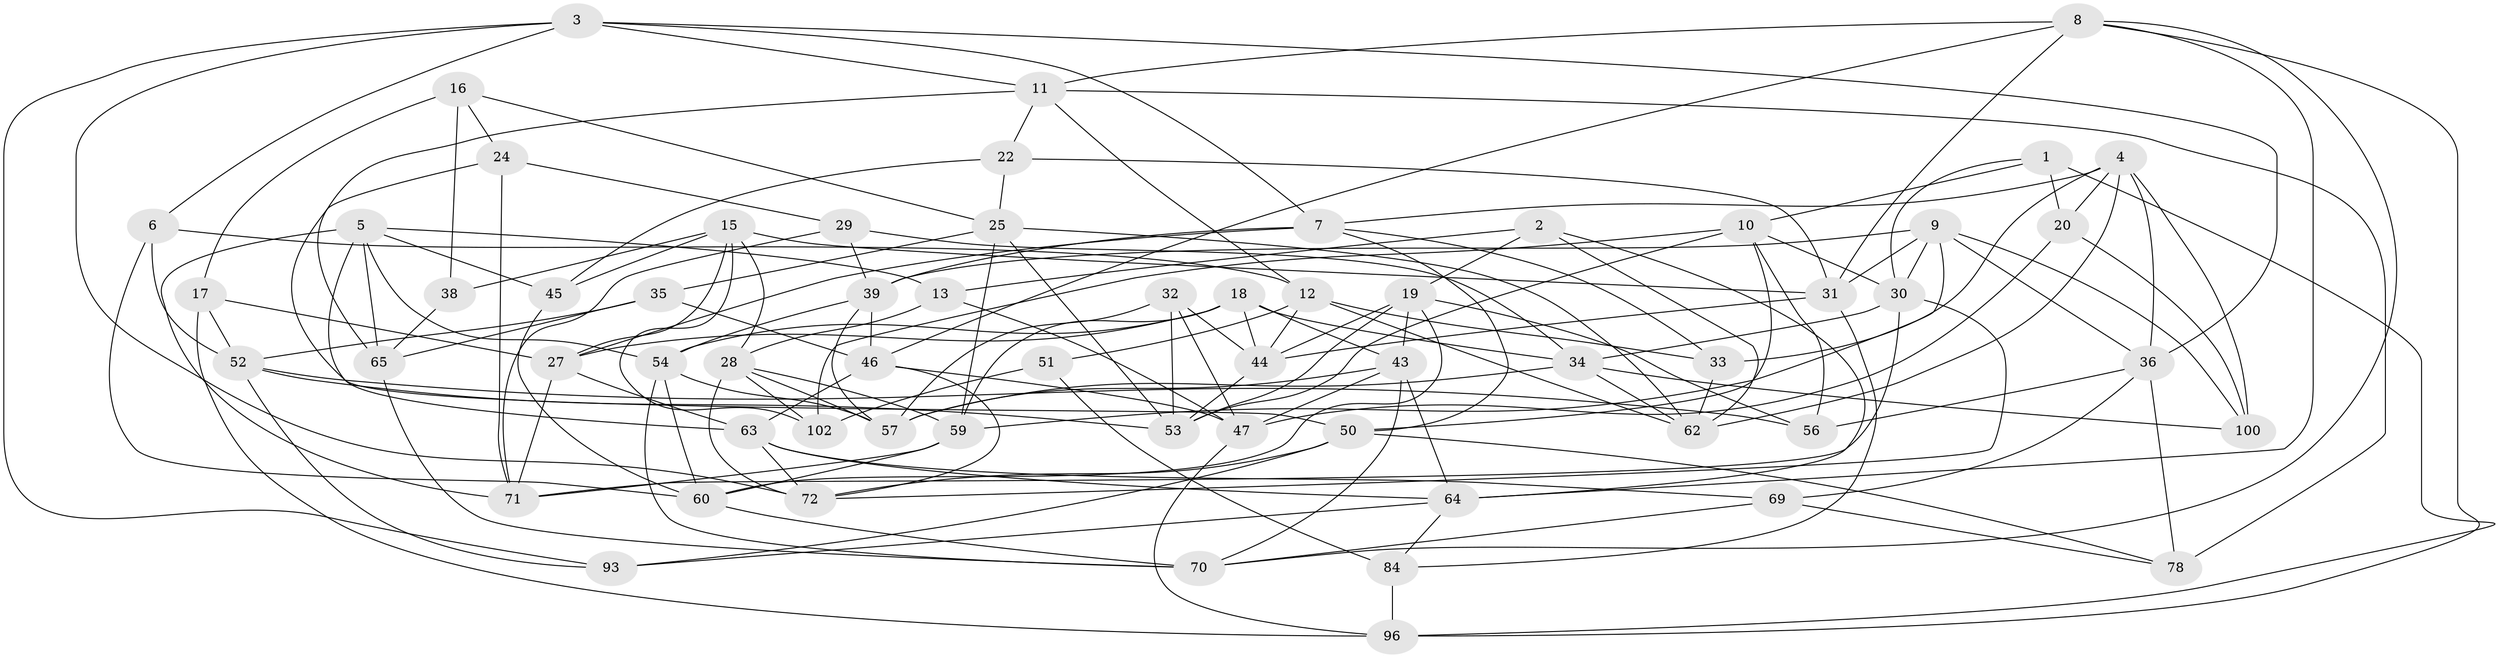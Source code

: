 // Generated by graph-tools (version 1.1) at 2025/24/03/03/25 07:24:23]
// undirected, 62 vertices, 161 edges
graph export_dot {
graph [start="1"]
  node [color=gray90,style=filled];
  1;
  2;
  3 [super="+82"];
  4 [super="+37"];
  5 [super="+26"];
  6;
  7 [super="+23"];
  8 [super="+58"];
  9 [super="+76"];
  10 [super="+14"];
  11 [super="+66"];
  12 [super="+67"];
  13;
  15 [super="+91"];
  16;
  17;
  18 [super="+41"];
  19 [super="+21"];
  20;
  22;
  24;
  25 [super="+48"];
  27 [super="+42"];
  28 [super="+74"];
  29;
  30 [super="+73"];
  31 [super="+49"];
  32;
  33;
  34 [super="+40"];
  35;
  36 [super="+79"];
  38;
  39 [super="+80"];
  43 [super="+55"];
  44 [super="+94"];
  45;
  46 [super="+87"];
  47 [super="+85"];
  50 [super="+101"];
  51;
  52 [super="+61"];
  53 [super="+83"];
  54 [super="+81"];
  56;
  57 [super="+97"];
  59 [super="+98"];
  60 [super="+77"];
  62 [super="+68"];
  63 [super="+75"];
  64 [super="+86"];
  65 [super="+88"];
  69;
  70 [super="+95"];
  71 [super="+90"];
  72 [super="+89"];
  78;
  84 [super="+92"];
  93;
  96 [super="+99"];
  100;
  102;
  1 -- 10;
  1 -- 20;
  1 -- 96;
  1 -- 30;
  2 -- 13;
  2 -- 64;
  2 -- 62;
  2 -- 19;
  3 -- 11;
  3 -- 36;
  3 -- 93;
  3 -- 6;
  3 -- 7;
  3 -- 72;
  4 -- 100;
  4 -- 7;
  4 -- 20;
  4 -- 33;
  4 -- 36;
  4 -- 62;
  5 -- 54;
  5 -- 45;
  5 -- 13;
  5 -- 63;
  5 -- 65;
  5 -- 71;
  6 -- 60;
  6 -- 12;
  6 -- 52;
  7 -- 39;
  7 -- 33;
  7 -- 27;
  7 -- 50;
  8 -- 96;
  8 -- 46;
  8 -- 64;
  8 -- 31;
  8 -- 70;
  8 -- 11;
  9 -- 100;
  9 -- 31;
  9 -- 36;
  9 -- 59;
  9 -- 30;
  9 -- 39;
  10 -- 102;
  10 -- 56;
  10 -- 50;
  10 -- 30;
  10 -- 53;
  11 -- 78;
  11 -- 22;
  11 -- 65;
  11 -- 12;
  12 -- 51;
  12 -- 33;
  12 -- 62;
  12 -- 44;
  13 -- 47;
  13 -- 28;
  15 -- 45;
  15 -- 38;
  15 -- 102;
  15 -- 31;
  15 -- 28;
  15 -- 27;
  16 -- 38;
  16 -- 25;
  16 -- 24;
  16 -- 17;
  17 -- 27;
  17 -- 52;
  17 -- 96;
  18 -- 43;
  18 -- 34;
  18 -- 54;
  18 -- 59;
  18 -- 44;
  18 -- 27;
  19 -- 44;
  19 -- 56;
  19 -- 60;
  19 -- 53;
  19 -- 43;
  20 -- 100;
  20 -- 47;
  22 -- 45;
  22 -- 25;
  22 -- 31;
  24 -- 29;
  24 -- 50;
  24 -- 71;
  25 -- 35;
  25 -- 53;
  25 -- 62;
  25 -- 59;
  27 -- 71;
  27 -- 63;
  28 -- 102;
  28 -- 57;
  28 -- 59;
  28 -- 72;
  29 -- 39;
  29 -- 71;
  29 -- 34;
  30 -- 71;
  30 -- 72;
  30 -- 34;
  31 -- 84;
  31 -- 44;
  32 -- 53;
  32 -- 44;
  32 -- 57;
  32 -- 47;
  33 -- 62;
  34 -- 100;
  34 -- 57;
  34 -- 62;
  35 -- 46;
  35 -- 65;
  35 -- 52;
  36 -- 78;
  36 -- 56;
  36 -- 69;
  38 -- 65 [weight=2];
  39 -- 57;
  39 -- 54;
  39 -- 46;
  43 -- 64;
  43 -- 70;
  43 -- 57;
  43 -- 47;
  44 -- 53;
  45 -- 60;
  46 -- 47;
  46 -- 72;
  46 -- 63;
  47 -- 96;
  50 -- 78;
  50 -- 72;
  50 -- 93;
  51 -- 102;
  51 -- 84 [weight=2];
  52 -- 93;
  52 -- 56;
  52 -- 53;
  54 -- 57;
  54 -- 70;
  54 -- 60;
  59 -- 71;
  59 -- 60;
  60 -- 70;
  63 -- 72;
  63 -- 64;
  63 -- 69;
  64 -- 93;
  64 -- 84;
  65 -- 70;
  69 -- 70;
  69 -- 78;
  84 -- 96 [weight=2];
}
